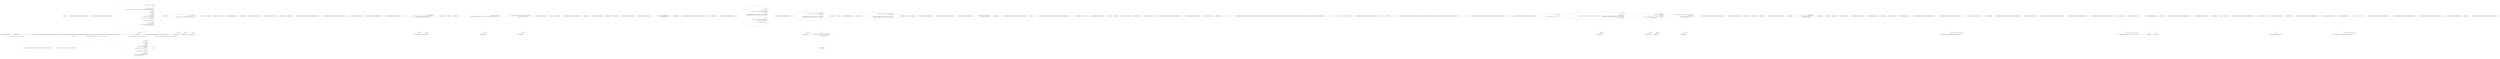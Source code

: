 digraph  {
n77 [label=setsWithTrue, span=""];
n0 [cluster="CommandLine.Core.SpecificationPropertyRules.EnforceMutuallyExclusiveSet()", label="Entry CommandLine.Core.SpecificationPropertyRules.EnforceMutuallyExclusiveSet()", span="18-18"];
n2 [cluster="CommandLine.Core.SpecificationPropertyRules.EnforceMutuallyExclusiveSet()", label="Exit CommandLine.Core.SpecificationPropertyRules.EnforceMutuallyExclusiveSet()", span="18-18"];
n3 [cluster="lambda expression", label="Entry lambda expression", span="20-29"];
n10 [cluster="Unk.Where", label="Entry Unk.Where", span=""];
n15 [cluster="lambda expression", label="Entry lambda expression", span="22-22"];
n11 [cluster="Unk.GroupBy", label="Entry Unk.GroupBy", span=""];
n20 [cluster="lambda expression", label="Entry lambda expression", span="23-23"];
n12 [cluster="Unk.Count", label="Entry Unk.Count", span=""];
n9 [cluster="lambda expression", label="Exit lambda expression", span="20-29"];
n13 [cluster="Unk.Select", label="Entry Unk.Select", span=""];
n23 [cluster="lambda expression", label="Entry lambda expression", span="26-26"];
n14 [cluster="System.Linq.Enumerable.Empty<TResult>()", label="Entry System.Linq.Enumerable.Empty<TResult>()", span="0-0"];
n17 [cluster="lambda expression", label="Exit lambda expression", span="22-22"];
n18 [cluster="CommandLine.Core.Specification.IsOption()", label="Entry CommandLine.Core.Specification.IsOption()", span="11-11"];
n19 [cluster="CommandLine.Infrastructure.Maybe<T>.IsJust<T>()", label="Entry CommandLine.Infrastructure.Maybe<T>.IsJust<T>()", span="152-152"];
n22 [cluster="lambda expression", label="Exit lambda expression", span="23-23"];
n25 [cluster="lambda expression", label="Exit lambda expression", span="26-26"];
n26 [cluster="CommandLine.MutuallyExclusiveSetError.MutuallyExclusiveSetError(CommandLine.NameInfo)", label="Entry CommandLine.MutuallyExclusiveSetError.MutuallyExclusiveSetError(CommandLine.NameInfo)", span="294-294"];
n27 [cluster="CommandLine.NameInfo.FromOptionSpecification(CommandLine.Core.OptionSpecification)", label="Entry CommandLine.NameInfo.FromOptionSpecification(CommandLine.Core.OptionSpecification)", span="60-60"];
n28 [cluster="CommandLine.Infrastructure.Maybe.Just<T>(T)", label="Entry CommandLine.Infrastructure.Maybe.Just<T>(T)", span="71-71"];
n29 [cluster="CommandLine.Core.SpecificationPropertyRules.EnforceRequired()", label="Entry CommandLine.Core.SpecificationPropertyRules.EnforceRequired()", span="32-32"];
n31 [cluster="CommandLine.Core.SpecificationPropertyRules.EnforceRequired()", label="Exit CommandLine.Core.SpecificationPropertyRules.EnforceRequired()", span="32-32"];
n33 [cluster="lambda expression", label="List<string> setsWithTrue =\r\n                    specProps.Where(sp => sp.Specification.IsOption() && sp.Value.IsJust() && sp.Specification.Required)\r\n                        .Select(x => ((OptionSpecification)x.Specification).SetName).ToList()", span="36-38"];
n32 [cluster="lambda expression", label="Entry lambda expression", span="34-49"];
n39 [cluster="Unk.ToList", label="Entry Unk.ToList", span=""];
n41 [cluster="lambda expression", label="Entry lambda expression", span="37-37"];
n44 [cluster="lambda expression", label="Entry lambda expression", span="38-38"];
n35 [cluster="lambda expression", label="requiredButEmpty.Any()", span="44-44"];
n47 [cluster="lambda expression", label="Entry lambda expression", span="41-43"];
n36 [cluster="lambda expression", label="return requiredButEmpty.Select(s => Maybe.Just<Error>(new MissingRequiredOptionError(\r\n                            NameInfo.FromSpecification(s.Specification))));", span="45-46"];
n37 [cluster="lambda expression", label="return Enumerable.Empty<Nothing<Error>>();", span="48-48"];
n40 [cluster="Unk.Any", label="Entry Unk.Any", span=""];
n38 [cluster="lambda expression", label="Exit lambda expression", span="34-49"];
n52 [cluster="lambda expression", label="Entry lambda expression", span="45-46"];
n42 [cluster="lambda expression", label="sp.Specification.IsOption() && sp.Value.IsJust() && sp.Specification.Required", span="37-37"];
n43 [cluster="lambda expression", label="Exit lambda expression", span="37-37"];
n45 [cluster="lambda expression", label="((OptionSpecification)x.Specification).SetName", span="38-38"];
n46 [cluster="lambda expression", label="Exit lambda expression", span="38-38"];
n49 [cluster="lambda expression", label="Exit lambda expression", span="41-43"];
n50 [cluster="CommandLine.Infrastructure.Maybe<T>.IsNothing<T>()", label="Entry CommandLine.Infrastructure.Maybe<T>.IsNothing<T>()", span="147-147"];
n51 [cluster="System.Collections.Generic.List<T>.Contains(T)", label="Entry System.Collections.Generic.List<T>.Contains(T)", span="0-0"];
n53 [cluster="lambda expression", label="Maybe.Just<Error>(new MissingRequiredOptionError(\r\n                            NameInfo.FromSpecification(s.Specification)))", span="45-46"];
n54 [cluster="lambda expression", label="Exit lambda expression", span="45-46"];
n55 [cluster="CommandLine.MissingRequiredOptionError.MissingRequiredOptionError(CommandLine.NameInfo)", label="Entry CommandLine.MissingRequiredOptionError.MissingRequiredOptionError(CommandLine.NameInfo)", span="283-283"];
n56 [cluster="Unk.FromSpecification", label="Entry Unk.FromSpecification", span=""];
n57 [cluster="CommandLine.Core.SpecificationPropertyRules.EnforceRange()", label="Entry CommandLine.Core.SpecificationPropertyRules.EnforceRange()", span="52-52"];
n58 [cluster="CommandLine.Core.SpecificationPropertyRules.EnforceRange()", label="return specProps =>\r\n                {\r\n                    var options = specProps.Where(\r\n                        sp => sp.Specification.ConversionType.ToDescriptor() == DescriptorType.Sequence\r\n                        && sp.Value.IsJust()\r\n                        && (\r\n                            (!sp.Specification.IsMinNotSpecified() && ((Array)sp.Value.FromJust()).Length < sp.Specification.Min)\r\n                            || (!sp.Specification.IsMaxNotSpecified() && ((Array)sp.Value.FromJust()).Length > sp.Specification.Max)\r\n                        )\r\n                    );\r\n                    if (options.Any())\r\n                    {\r\n                        return options.Select(s => Maybe.Just<Error>(new SequenceOutOfRangeError(\r\n                            NameInfo.FromSpecification(s.Specification))));\r\n                    }\r\n                    return Enumerable.Empty<Nothing<Error>>();\r\n                };", span="54-70"];
n59 [cluster="CommandLine.Core.SpecificationPropertyRules.EnforceRange()", label="Exit CommandLine.Core.SpecificationPropertyRules.EnforceRange()", span="52-52"];
n61 [cluster="lambda expression", label="var options = specProps.Where(\r\n                        sp => sp.Specification.ConversionType.ToDescriptor() == DescriptorType.Sequence\r\n                        && sp.Value.IsJust()\r\n                        && (\r\n                            (!sp.Specification.IsMinNotSpecified() && ((Array)sp.Value.FromJust()).Length < sp.Specification.Min)\r\n                            || (!sp.Specification.IsMaxNotSpecified() && ((Array)sp.Value.FromJust()).Length > sp.Specification.Max)\r\n                        )\r\n                    )", span="56-63"];
n60 [cluster="lambda expression", label="Entry lambda expression", span="54-70"];
n62 [cluster="lambda expression", label="options.Any()", span="64-64"];
n66 [cluster="lambda expression", label="Entry lambda expression", span="57-62"];
n63 [cluster="lambda expression", label="return options.Select(s => Maybe.Just<Error>(new SequenceOutOfRangeError(\r\n                            NameInfo.FromSpecification(s.Specification))));", span="66-67"];
n64 [cluster="lambda expression", label="return Enumerable.Empty<Nothing<Error>>();", span="69-69"];
n65 [cluster="lambda expression", label="Exit lambda expression", span="54-70"];
n73 [cluster="lambda expression", label="Entry lambda expression", span="66-67"];
n67 [cluster="lambda expression", label="sp.Specification.ConversionType.ToDescriptor() == DescriptorType.Sequence\r\n                        && sp.Value.IsJust()\r\n                        && (\r\n                            (!sp.Specification.IsMinNotSpecified() && ((Array)sp.Value.FromJust()).Length < sp.Specification.Min)\r\n                            || (!sp.Specification.IsMaxNotSpecified() && ((Array)sp.Value.FromJust()).Length > sp.Specification.Max)\r\n                        )", span="57-62"];
n68 [cluster="lambda expression", label="Exit lambda expression", span="57-62"];
n69 [cluster="System.Type.ToDescriptor()", label="Entry System.Type.ToDescriptor()", span="22-22"];
n70 [cluster="CommandLine.Core.Specification.IsMinNotSpecified()", label="Entry CommandLine.Core.Specification.IsMinNotSpecified()", span="76-76"];
n71 [cluster="CommandLine.Infrastructure.Maybe<T>.FromJust<T>(System.Exception)", label="Entry CommandLine.Infrastructure.Maybe<T>.FromJust<T>(System.Exception)", span="137-137"];
n72 [cluster="CommandLine.Core.Specification.IsMaxNotSpecified()", label="Entry CommandLine.Core.Specification.IsMaxNotSpecified()", span="81-81"];
n74 [cluster="lambda expression", label="Maybe.Just<Error>(new SequenceOutOfRangeError(\r\n                            NameInfo.FromSpecification(s.Specification)))", span="66-67"];
n75 [cluster="lambda expression", label="Exit lambda expression", span="66-67"];
n76 [cluster="CommandLine.SequenceOutOfRangeError.SequenceOutOfRangeError(CommandLine.NameInfo)", label="Entry CommandLine.SequenceOutOfRangeError.SequenceOutOfRangeError(CommandLine.NameInfo)", span="316-316"];
d1 [cluster="CommandLine.Core.OptionMapper.MapValues(System.Collections.Generic.IEnumerable<CommandLine.Core.SpecificationProperty>, System.Collections.Generic.IEnumerable<System.Collections.Generic.KeyValuePair<string, System.Collections.Generic.IEnumerable<string>>>, System.Func<System.Collections.Generic.IEnumerable<string>, System.Type, bool, CSharpx.Maybe<object>>, System.StringComparer)", color=green, community=0, label="var sequencesAndErrors = propertyTuples\r\n                .Select(\r\n                    pt =>\r\n                    {\r\n                        var matched = options.FirstOrDefault(s =>\r\n                            s.Key.MatchName(((OptionSpecification)pt.Specification).ShortName, ((OptionSpecification)pt.Specification).LongName, comparer)).ToMaybe();\r\n                        return matched.IsJust()\r\n                            ? (\r\n                                from sequence in matched\r\n                                from converted in\r\n                                    converter(\r\n                                        sequence.Value,\r\n                                        pt.Property.PropertyType,\r\n                                        pt.Specification.TargetType != TargetType.Sequence)\r\n                                select Tuple.Create(\r\n                                    pt.WithValue(Maybe.Just(converted)), Maybe.Nothing<Error>())\r\n                               )\r\n                                .GetValueOrDefault(\r\n                                    Tuple.Create<SpecificationProperty, Maybe<Error>>(\r\n                                        pt,\r\n                                        Maybe.Just<Error>(\r\n                                            new BadFormatConversionError(\r\n                                                ((OptionSpecification)pt.Specification).FromOptionSpecification()))))\r\n                            : Tuple.Create(pt, Maybe.Nothing<Error>());\r\n                    }\r\n                )", prediction=0, span="20-45"];
d0 [cluster="CommandLine.Core.OptionMapper.MapValues(System.Collections.Generic.IEnumerable<CommandLine.Core.SpecificationProperty>, System.Collections.Generic.IEnumerable<System.Collections.Generic.KeyValuePair<string, System.Collections.Generic.IEnumerable<string>>>, System.Func<System.Collections.Generic.IEnumerable<string>, System.Type, bool, CSharpx.Maybe<object>>, System.StringComparer)", label="Entry CommandLine.Core.OptionMapper.MapValues(System.Collections.Generic.IEnumerable<CommandLine.Core.SpecificationProperty>, System.Collections.Generic.IEnumerable<System.Collections.Generic.KeyValuePair<string, System.Collections.Generic.IEnumerable<string>>>, System.Func<System.Collections.Generic.IEnumerable<string>, System.Type, bool, CSharpx.Maybe<object>>, System.StringComparer)", span="14-14"];
d2 [cluster="CommandLine.Core.OptionMapper.MapValues(System.Collections.Generic.IEnumerable<CommandLine.Core.SpecificationProperty>, System.Collections.Generic.IEnumerable<System.Collections.Generic.KeyValuePair<string, System.Collections.Generic.IEnumerable<string>>>, System.Func<System.Collections.Generic.IEnumerable<string>, System.Type, bool, CSharpx.Maybe<object>>, System.StringComparer)", label="return Result.Succeed(\r\n                sequencesAndErrors.Select(se => se.Item1),\r\n                sequencesAndErrors.Select(se => se.Item2).OfType<Just<Error>>().Select(se => se.Value));", span="46-48"];
d4 [cluster="Unk.Select", label="Entry Unk.Select", span=""];
d8 [cluster="lambda expression", color=green, community=1, label="var matched = options.FirstOrDefault(s =>\r\n                            s.Key.MatchName(((OptionSpecification)pt.Specification).ShortName, ((OptionSpecification)pt.Specification).LongName, comparer)).ToMaybe()", prediction=1, span="24-25"];
d36 [label="System.Collections.Generic.IEnumerable<System.Collections.Generic.KeyValuePair<string, System.Collections.Generic.IEnumerable<string>>>", span=""];
d37 [label="System.StringComparer", span=""];
d9 [cluster="lambda expression", color=green, community=1, label="return matched.IsJust()\r\n                            ? (\r\n                                from sequence in matched\r\n                                from converted in\r\n                                    converter(\r\n                                        sequence.Value,\r\n                                        pt.Property.PropertyType,\r\n                                        pt.Specification.TargetType != TargetType.Sequence)\r\n                                select Tuple.Create(\r\n                                    pt.WithValue(Maybe.Just(converted)), Maybe.Nothing<Error>())\r\n                               )\r\n                                .GetValueOrDefault(\r\n                                    Tuple.Create<SpecificationProperty, Maybe<Error>>(\r\n                                        pt,\r\n                                        Maybe.Just<Error>(\r\n                                            new BadFormatConversionError(\r\n                                                ((OptionSpecification)pt.Specification).FromOptionSpecification()))))\r\n                            : Tuple.Create(pt, Maybe.Nothing<Error>());", prediction=2, span="26-43"];
d11 [cluster="Unk.FirstOrDefault", label="Entry Unk.FirstOrDefault", span=""];
d12 [cluster="Unk.ToMaybe", label="Entry Unk.ToMaybe", span=""];
d24 [cluster="lambda expression", color=green, community=0, label="s.Key.MatchName(((OptionSpecification)pt.Specification).ShortName, ((OptionSpecification)pt.Specification).LongName, comparer)", prediction=2, span="25-25"];
d39 [label="CommandLine.Core.SpecificationProperty", span=""];
d26 [cluster="string.MatchName(string, string, System.StringComparer)", label="Entry string.MatchName(string, string, System.StringComparer)", span="8-8"];
d38 [label="System.Func<System.Collections.Generic.IEnumerable<string>, System.Type, bool, CSharpx.Maybe<object>>", span=""];
d13 [cluster="Unk.IsJust", label="Entry Unk.IsJust", span=""];
d14 [cluster="Unk.converter", label="Entry Unk.converter", span=""];
d15 [cluster="Unk.Just", label="Entry Unk.Just", span=""];
d16 [cluster="Unk.WithValue", label="Entry Unk.WithValue", span=""];
d17 [cluster="CSharpx.Maybe.Nothing<T>()", label="Entry CSharpx.Maybe.Nothing<T>()", span="116-116"];
d18 [cluster="System.Tuple.Create<T1, T2>(T1, T2)", label="Entry System.Tuple.Create<T1, T2>(T1, T2)", span="0-0"];
d19 [cluster="CommandLine.BadFormatConversionError.BadFormatConversionError(CommandLine.NameInfo)", label="Entry CommandLine.BadFormatConversionError.BadFormatConversionError(CommandLine.NameInfo)", span="349-349"];
d20 [cluster="CommandLine.Core.OptionSpecification.FromOptionSpecification()", label="Entry CommandLine.Core.OptionSpecification.FromOptionSpecification()", span="15-15"];
d21 [cluster="CSharpx.Maybe.Just<T>(T)", label="Entry CSharpx.Maybe.Just<T>(T)", span="124-124"];
d22 [cluster="Unk.GetValueOrDefault", label="Entry Unk.GetValueOrDefault", span=""];
d3 [cluster="CommandLine.Core.OptionMapper.MapValues(System.Collections.Generic.IEnumerable<CommandLine.Core.SpecificationProperty>, System.Collections.Generic.IEnumerable<System.Collections.Generic.KeyValuePair<string, System.Collections.Generic.IEnumerable<string>>>, System.Func<System.Collections.Generic.IEnumerable<string>, System.Type, bool, CSharpx.Maybe<object>>, System.StringComparer)", label="Exit CommandLine.Core.OptionMapper.MapValues(System.Collections.Generic.IEnumerable<CommandLine.Core.SpecificationProperty>, System.Collections.Generic.IEnumerable<System.Collections.Generic.KeyValuePair<string, System.Collections.Generic.IEnumerable<string>>>, System.Func<System.Collections.Generic.IEnumerable<string>, System.Type, bool, CSharpx.Maybe<object>>, System.StringComparer)", span="14-14"];
d5 [cluster="Unk.>", label="Entry Unk.>", span=""];
d6 [cluster="Unk.Succeed", label="Entry Unk.Succeed", span=""];
m0_12 [cluster="Unk.Create", file="OptionMapperTests.cs", label="Entry Unk.Create", span=""];
m0_6 [cluster="System.Collections.Generic.KeyValuePair<TKey, TValue>.KeyValuePair(TKey, TValue)", file="OptionMapperTests.cs", label="Entry System.Collections.Generic.KeyValuePair<TKey, TValue>.KeyValuePair(TKey, TValue)", span="0-0"];
m0_11 [cluster="Unk.Single", file="OptionMapperTests.cs", label="Entry Unk.Single", span=""];
m0_15 [cluster="Unk.NotNull", file="OptionMapperTests.cs", label="Entry Unk.NotNull", span=""];
m0_7 [cluster="CommandLine.Core.OptionSpecification.OptionSpecification(string, string, bool, string, CSharpx.Maybe<int>, CSharpx.Maybe<int>, char, CSharpx.Maybe<object>, string, string, System.Collections.Generic.IEnumerable<string>, System.Type, CommandLine.Core.TargetType)", file="OptionMapperTests.cs", label="Entry CommandLine.Core.OptionSpecification.OptionSpecification(string, string, bool, string, CSharpx.Maybe<int>, CSharpx.Maybe<int>, char, CSharpx.Maybe<object>, string, string, System.Collections.Generic.IEnumerable<string>, System.Type, CommandLine.Core.TargetType)", span="16-16"];
m0_27 [cluster="CommandLine.Core.TypeConverter.ChangeType(System.Collections.Generic.IEnumerable<string>, System.Type, bool, System.Globalization.CultureInfo)", file="OptionMapperTests.cs", label="Entry CommandLine.Core.TypeConverter.ChangeType(System.Collections.Generic.IEnumerable<string>, System.Type, bool, System.Globalization.CultureInfo)", span="14-14"];
m0_0 [cluster="CommandLine.Tests.Unit.Core.OptionMapperTests.Map_boolean_switch_creates_boolean_value()", file="OptionMapperTests.cs", label="Entry CommandLine.Tests.Unit.Core.OptionMapperTests.Map_boolean_switch_creates_boolean_value()", span="17-17"];
m0_1 [cluster="CommandLine.Tests.Unit.Core.OptionMapperTests.Map_boolean_switch_creates_boolean_value()", file="OptionMapperTests.cs", label="var tokenPartitions = new[]\r\n                {\r\n                    new KeyValuePair<string, IEnumerable<string>>(''x'', new [] { ''true'' })\r\n                }", span="20-23"];
m0_2 [cluster="CommandLine.Tests.Unit.Core.OptionMapperTests.Map_boolean_switch_creates_boolean_value()", file="OptionMapperTests.cs", label="var specProps = new[]\r\n                {\r\n                    SpecificationProperty.Create(\r\n                        new OptionSpecification(''x'', string.Empty, false, string.Empty, Maybe.Nothing<int>(), Maybe.Nothing<int>(), '\0', Maybe.Nothing<object>(), string.Empty, string.Empty, new List<string>(), typeof(bool), TargetType.Switch), \r\n                        typeof(Simple_Options).GetProperties().Single(p => p.Name.Equals(''BoolValue'', StringComparison.Ordinal)),\r\n                        Maybe.Nothing<object>())\r\n                }", span="24-30"];
m0_3 [cluster="CommandLine.Tests.Unit.Core.OptionMapperTests.Map_boolean_switch_creates_boolean_value()", file="OptionMapperTests.cs", label="var result = OptionMapper.MapValues(\r\n                specProps.Where(pt => pt.Specification.IsOption()),\r\n                tokenPartitions,\r\n                (vals, type, isScalar) => TypeConverter.ChangeType(vals, type, isScalar, CultureInfo.InvariantCulture),\r\n                StringComparer.InvariantCulture)", span="33-37"];
m0_4 [cluster="CommandLine.Tests.Unit.Core.OptionMapperTests.Map_boolean_switch_creates_boolean_value()", color=green, community=0, file="OptionMapperTests.cs", label="Assert.NotNull(((Ok<IEnumerable<SpecificationProperty>, Error>)result).Value.Success.Single(\r\n                a => a.Specification.IsOption()\r\n                && ((OptionSpecification)a.Specification).ShortName.Equals(''x'')\r\n                && (bool)((Just<object>)a.Value).Value))", prediction=4, span="40-43"];
m0_5 [cluster="CommandLine.Tests.Unit.Core.OptionMapperTests.Map_boolean_switch_creates_boolean_value()", file="OptionMapperTests.cs", label="Exit CommandLine.Tests.Unit.Core.OptionMapperTests.Map_boolean_switch_creates_boolean_value()", span="17-17"];
m0_28 [cluster="lambda expression", file="OptionMapperTests.cs", label="Entry lambda expression", span="41-43"];
m0_16 [cluster="lambda expression", file="OptionMapperTests.cs", label="Entry lambda expression", span="28-28"];
m0_20 [cluster="lambda expression", file="OptionMapperTests.cs", label="Entry lambda expression", span="34-34"];
m0_24 [cluster="lambda expression", file="OptionMapperTests.cs", label="Entry lambda expression", span="36-36"];
m0_17 [cluster="lambda expression", file="OptionMapperTests.cs", label="p.Name.Equals(''BoolValue'', StringComparison.Ordinal)", span="28-28"];
m0_18 [cluster="lambda expression", file="OptionMapperTests.cs", label="Exit lambda expression", span="28-28"];
m0_21 [cluster="lambda expression", file="OptionMapperTests.cs", label="pt.Specification.IsOption()", span="34-34"];
m0_22 [cluster="lambda expression", file="OptionMapperTests.cs", label="Exit lambda expression", span="34-34"];
m0_25 [cluster="lambda expression", file="OptionMapperTests.cs", label="TypeConverter.ChangeType(vals, type, isScalar, CultureInfo.InvariantCulture)", span="36-36"];
m0_26 [cluster="lambda expression", file="OptionMapperTests.cs", label="Exit lambda expression", span="36-36"];
m0_29 [cluster="lambda expression", file="OptionMapperTests.cs", label="a.Specification.IsOption()\r\n                && ((OptionSpecification)a.Specification).ShortName.Equals(''x'')\r\n                && (bool)((Just<object>)a.Value).Value", span="41-43"];
m0_30 [cluster="lambda expression", file="OptionMapperTests.cs", label="Exit lambda expression", span="41-43"];
m0_31 [cluster="Unk.IsOption", file="OptionMapperTests.cs", label="Entry Unk.IsOption", span=""];
m0_32 [cluster="string.Equals(string)", file="OptionMapperTests.cs", label="Entry string.Equals(string)", span="0-0"];
m0_8 [cluster="CSharpx.Maybe.Nothing<T>()", file="OptionMapperTests.cs", label="Entry CSharpx.Maybe.Nothing<T>()", span="116-116"];
m0_19 [cluster="string.Equals(string, System.StringComparison)", file="OptionMapperTests.cs", label="Entry string.Equals(string, System.StringComparison)", span="0-0"];
m0_23 [cluster="CommandLine.Core.Specification.IsOption()", file="OptionMapperTests.cs", label="Entry CommandLine.Core.Specification.IsOption()", span="10-10"];
m0_14 [cluster="Unk.MapValues", file="OptionMapperTests.cs", label="Entry Unk.MapValues", span=""];
m0_10 [cluster="System.Type.GetProperties()", file="OptionMapperTests.cs", label="Entry System.Type.GetProperties()", span="0-0"];
m0_9 [cluster="System.Collections.Generic.List<T>.List()", file="OptionMapperTests.cs", label="Entry System.Collections.Generic.List<T>.List()", span="0-0"];
m1_15 [cluster="CommandLine.Tests.ValueListAttributeFixture.MockSpecializedList.MockSpecializedList()", file="ResultExtensions.cs", label="Entry CommandLine.Tests.ValueListAttributeFixture.MockSpecializedList.MockSpecializedList()", span="41-41"];
m1_0 [cluster="CommandLine.Tests.ValueListAttributeFixture.WillThrowExceptionIfConcreteTypeIsNull()", file="ResultExtensions.cs", label="Entry CommandLine.Tests.ValueListAttributeFixture.WillThrowExceptionIfConcreteTypeIsNull()", span="54-54"];
m1_3 [cluster="CommandLine.ValueListAttribute.ValueListAttribute(System.Type)", color=green, community=0, file="ResultExtensions.cs", label="Entry CommandLine.ValueListAttribute.ValueListAttribute(System.Type)", prediction=5, span="304-304"];
m1_2 [cluster="CommandLine.Tests.ValueListAttributeFixture.WillThrowExceptionIfConcreteTypeIsNull()", file="ResultExtensions.cs", label="Exit CommandLine.Tests.ValueListAttributeFixture.WillThrowExceptionIfConcreteTypeIsNull()", span="54-54"];
m1_1 [cluster="CommandLine.Tests.ValueListAttributeFixture.WillThrowExceptionIfConcreteTypeIsNull()", file="ResultExtensions.cs", label="new ValueListAttribute(null)", span="56-56"];
m1_4 [cluster="CommandLine.Tests.ValueListAttributeFixture.WillThrowExceptionIfConcreteTypeIsIncompatible()", file="ResultExtensions.cs", label="Entry CommandLine.Tests.ValueListAttributeFixture.WillThrowExceptionIfConcreteTypeIsIncompatible()", span="61-61"];
m1_5 [cluster="CommandLine.Tests.ValueListAttributeFixture.WillThrowExceptionIfConcreteTypeIsIncompatible()", file="ResultExtensions.cs", label="new ValueListAttribute(new List<object>().GetType())", span="63-63"];
m1_6 [cluster="CommandLine.Tests.ValueListAttributeFixture.WillThrowExceptionIfConcreteTypeIsIncompatible()", file="ResultExtensions.cs", label="Exit CommandLine.Tests.ValueListAttributeFixture.WillThrowExceptionIfConcreteTypeIsIncompatible()", span="61-61"];
m1_22 [cluster="CommandLine.Tests.ValueListAttributeFixture.MockOptions.MockOptions()", file="ResultExtensions.cs", label="Entry CommandLine.Tests.ValueListAttributeFixture.MockOptions.MockOptions()", span="45-45"];
m1_27 [cluster="CommandLine.Tests.ValueListAttributeFixture.UseGenericListOfStringInterfaceReference()", file="ResultExtensions.cs", label="Entry CommandLine.Tests.ValueListAttributeFixture.UseGenericListOfStringInterfaceReference()", span="89-89"];
m1_28 [cluster="CommandLine.Tests.ValueListAttributeFixture.UseGenericListOfStringInterfaceReference()", file="ResultExtensions.cs", label="var options = new MockOptions()", span="91-91"];
m1_29 [cluster="CommandLine.Tests.ValueListAttributeFixture.UseGenericListOfStringInterfaceReference()", file="ResultExtensions.cs", label="var values = ValueListAttribute.GetReference(options)", span="93-93"];
m1_33 [cluster="CommandLine.Tests.ValueListAttributeFixture.UseGenericListOfStringInterfaceReference()", file="ResultExtensions.cs", label="base.ElementsShouldBeEqual(new string[] { ''value0'', ''value1'', ''value2'' }, options.Values)", span="98-98"];
m1_30 [cluster="CommandLine.Tests.ValueListAttributeFixture.UseGenericListOfStringInterfaceReference()", file="ResultExtensions.cs", label="values.Add(''value0'')", span="94-94"];
m1_31 [cluster="CommandLine.Tests.ValueListAttributeFixture.UseGenericListOfStringInterfaceReference()", file="ResultExtensions.cs", label="values.Add(''value1'')", span="95-95"];
m1_32 [cluster="CommandLine.Tests.ValueListAttributeFixture.UseGenericListOfStringInterfaceReference()", file="ResultExtensions.cs", label="values.Add(''value2'')", span="96-96"];
m1_34 [cluster="CommandLine.Tests.ValueListAttributeFixture.UseGenericListOfStringInterfaceReference()", file="ResultExtensions.cs", label="Exit CommandLine.Tests.ValueListAttributeFixture.UseGenericListOfStringInterfaceReference()", span="89-89"];
m1_13 [cluster="CommandLine.Tests.ValueListAttributeFixture.ConcreteTypeIsGenericListOfStringSubType()", file="ResultExtensions.cs", label="new ValueListAttribute(new MockSpecializedList().GetType())", span="75-75"];
m1_8 [cluster="CommandLine.Infrastructure.ResultExtensions.ToMaybe<TSuccess, TMessage>(RailwaySharp.ErrorHandling.Result<TSuccess, TMessage>)", file="ResultExtensions.cs", label="result.Tag == ResultType.Ok", span="27-27"];
m1_25 [cluster="Unk.Null", file="ResultExtensions.cs", label="Entry Unk.Null", span=""];
m1_24 [cluster="Unk.Should", file="ResultExtensions.cs", label="Entry Unk.Should", span=""];
m1_16 [cluster="CommandLine.Tests.ValueListAttributeFixture.GetGenericListOfStringInterfaceReference()", file="ResultExtensions.cs", label="Entry CommandLine.Tests.ValueListAttributeFixture.GetGenericListOfStringInterfaceReference()", span="79-79"];
m1_17 [cluster="CommandLine.Tests.ValueListAttributeFixture.GetGenericListOfStringInterfaceReference()", file="ResultExtensions.cs", label="var options = new MockOptions()", span="81-81"];
m1_18 [cluster="CommandLine.Tests.ValueListAttributeFixture.GetGenericListOfStringInterfaceReference()", file="ResultExtensions.cs", label="IList<string> values = ValueListAttribute.GetReference(options)", span="83-83"];
m1_19 [cluster="CommandLine.Tests.ValueListAttributeFixture.GetGenericListOfStringInterfaceReference()", file="ResultExtensions.cs", label="values.Should().Not.Be.Null()", span="84-84"];
m1_20 [cluster="CommandLine.Tests.ValueListAttributeFixture.GetGenericListOfStringInterfaceReference()", file="ResultExtensions.cs", label="values.GetType().Should().Equal(typeof(List<string>))", span="85-85"];
m1_21 [cluster="CommandLine.Tests.ValueListAttributeFixture.GetGenericListOfStringInterfaceReference()", file="ResultExtensions.cs", label="Exit CommandLine.Tests.ValueListAttributeFixture.GetGenericListOfStringInterfaceReference()", span="79-79"];
m1_35 [cluster="System.Collections.Generic.ICollection<T>.Add(T)", file="ResultExtensions.cs", label="Entry System.Collections.Generic.ICollection<T>.Add(T)", span="0-0"];
m1_7 [cluster="System.Collections.Generic.List<T>.List()", file="ResultExtensions.cs", label="Entry System.Collections.Generic.List<T>.List()", span="0-0"];
m1_10 [cluster="CommandLine.Tests.ValueListAttributeFixture.ConcreteTypeIsGenericListOfString()", color=green, community=0, file="ResultExtensions.cs", label="new ValueListAttribute(new List<string>().GetType())", prediction=6, span="69-69"];
m1_9 [cluster="CommandLine.Tests.ValueListAttributeFixture.ConcreteTypeIsGenericListOfString()", file="ResultExtensions.cs", label="Entry CommandLine.Tests.ValueListAttributeFixture.ConcreteTypeIsGenericListOfString()", span="67-67"];
m1_11 [cluster="CommandLine.Tests.ValueListAttributeFixture.ConcreteTypeIsGenericListOfString()", file="ResultExtensions.cs", label="Exit CommandLine.Tests.ValueListAttributeFixture.ConcreteTypeIsGenericListOfString()", span="67-67"];
m1_12 [cluster="CommandLine.Tests.ValueListAttributeFixture.ConcreteTypeIsGenericListOfStringSubType()", file="ResultExtensions.cs", label="Entry CommandLine.Tests.ValueListAttributeFixture.ConcreteTypeIsGenericListOfStringSubType()", span="73-73"];
m1_14 [cluster="CommandLine.Tests.ValueListAttributeFixture.ConcreteTypeIsGenericListOfStringSubType()", file="ResultExtensions.cs", label="Exit CommandLine.Tests.ValueListAttributeFixture.ConcreteTypeIsGenericListOfStringSubType()", span="73-73"];
m1_23 [cluster="CommandLine.ValueListAttribute.GetReference(object)", file="ResultExtensions.cs", label="Entry CommandLine.ValueListAttribute.GetReference(object)", span="328-328"];
m1_26 [cluster="Unk.Equal", file="ResultExtensions.cs", label="Entry Unk.Equal", span=""];
m1_36 [cluster="CommandLine.Tests.BaseFixture.ElementsShouldBeEqual(string[], System.Collections.Generic.IList<string>)", file="ResultExtensions.cs", label="Entry CommandLine.Tests.BaseFixture.ElementsShouldBeEqual(string[], System.Collections.Generic.IList<string>)", span="48-48"];
m1_37 [file="ResultExtensions.cs", label="CommandLine.Tests.ValueListAttributeFixture", span=""];
n3 -> d24  [color=green, key=1, label="CommandLine.Core.SpecificationProperty", style=dashed];
n3 -> d9  [color=green, key=1, label="CommandLine.Core.SpecificationProperty", style=dashed];
n33 -> n41  [color=darkseagreen4, key=1, label="lambda expression", style=dashed];
n33 -> n44  [color=darkseagreen4, key=1, label="lambda expression", style=dashed];
n36 -> n52  [color=darkseagreen4, key=1, label="lambda expression", style=dashed];
n61 -> n66  [color=darkseagreen4, key=1, label="lambda expression", style=dashed];
n61 -> n63  [color=darkseagreen4, key=1, label=options, style=dashed];
n63 -> n73  [color=darkseagreen4, key=1, label="lambda expression", style=dashed];
d1 -> n3  [color=green, key=1, label="lambda expression", style=dashed];
d0 -> d24  [color=green, key=1, label="System.StringComparer", style=dashed];
d0 -> d9  [color=green, key=1, label="System.Func<System.Collections.Generic.IEnumerable<string>, System.Type, bool, CSharpx.Maybe<object>>", style=dashed];
d2 -> n15  [color=darkseagreen4, key=1, label="lambda expression", style=dashed];
d2 -> n20  [color=darkseagreen4, key=1, label="lambda expression", style=dashed];
d2 -> n23  [color=darkseagreen4, key=1, label="lambda expression", style=dashed];
d8 -> n47  [color=green, key=1, label="lambda expression", style=dashed];
d37 -> d24  [color=green, key=1, label="System.StringComparer", style=dashed];
d9 -> d9  [color=green, key=1, label=sequence, style=dashed];
d24 -> d24  [color=green, key=1, label="System.Collections.Generic.KeyValuePair<string, System.Collections.Generic.IEnumerable<string>>", style=dashed];
d39 -> d24  [color=green, key=1, label="CommandLine.Core.SpecificationProperty", style=dashed];
d38 -> d9  [color=green, key=1, label="System.Func<System.Collections.Generic.IEnumerable<string>, System.Type, bool, CSharpx.Maybe<object>>", style=dashed];
m0_2 -> m0_16  [color=darkseagreen4, key=1, label="lambda expression", style=dashed];
m0_3 -> m0_20  [color=darkseagreen4, key=1, label="lambda expression", style=dashed];
m0_3 -> m0_24  [color=darkseagreen4, key=1, label="lambda expression", style=dashed];
m0_4 -> m0_28  [color=green, key=1, label="lambda expression", style=dashed];
m1_0 -> m1_2  [color=darkseagreen4, key=1, label="RailwaySharp.ErrorHandling.Result<TSuccess, TMessage>", style=dashed];
m1_28 -> m1_33  [color=darkseagreen4, key=1, label=options, style=dashed];
m1_29 -> m1_31  [color=darkseagreen4, key=1, label=values, style=dashed];
m1_29 -> m1_32  [color=darkseagreen4, key=1, label=values, style=dashed];
m1_18 -> m1_20  [color=darkseagreen4, key=1, label=values, style=dashed];
m1_7 -> m1_9  [color=darkseagreen4, key=1, label="RailwaySharp.ErrorHandling.Result<TSuccess, TMessage>", style=dashed];
m1_37 -> m1_33  [color=darkseagreen4, key=1, label="CommandLine.Tests.ValueListAttributeFixture", style=dashed];
}
